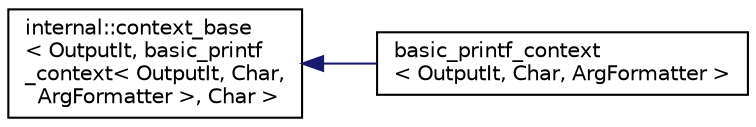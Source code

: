 digraph "Graphical Class Hierarchy"
{
  edge [fontname="Helvetica",fontsize="10",labelfontname="Helvetica",labelfontsize="10"];
  node [fontname="Helvetica",fontsize="10",shape=record];
  rankdir="LR";
  Node1 [label="internal::context_base\l\< OutputIt, basic_printf\l_context\< OutputIt, Char,\l ArgFormatter \>, Char \>",height=0.2,width=0.4,color="black", fillcolor="white", style="filled",URL="$classinternal_1_1context__base.html"];
  Node1 -> Node2 [dir="back",color="midnightblue",fontsize="10",style="solid",fontname="Helvetica"];
  Node2 [label="basic_printf_context\l\< OutputIt, Char, ArgFormatter \>",height=0.2,width=0.4,color="black", fillcolor="white", style="filled",URL="$classbasic__printf__context.html"];
}
